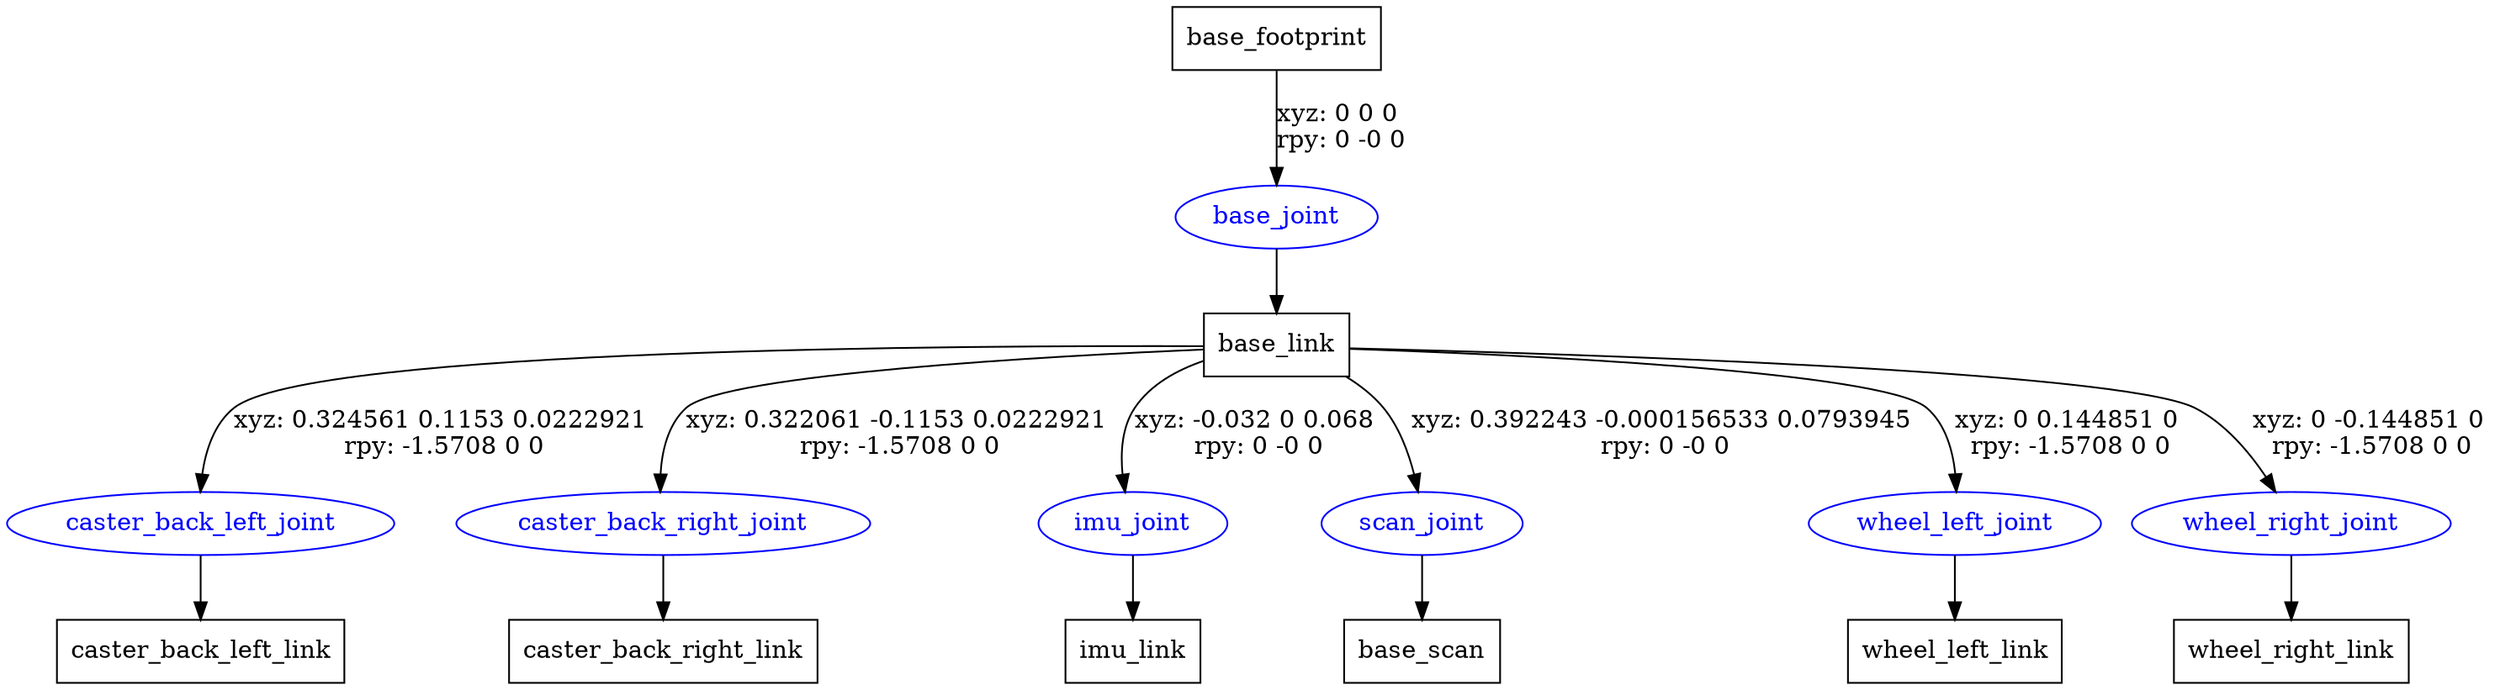 digraph G {
node [shape=box];
"base_footprint" [label="base_footprint"];
"base_link" [label="base_link"];
"caster_back_left_link" [label="caster_back_left_link"];
"caster_back_right_link" [label="caster_back_right_link"];
"imu_link" [label="imu_link"];
"base_scan" [label="base_scan"];
"wheel_left_link" [label="wheel_left_link"];
"wheel_right_link" [label="wheel_right_link"];
node [shape=ellipse, color=blue, fontcolor=blue];
"base_footprint" -> "base_joint" [label="xyz: 0 0 0 \nrpy: 0 -0 0"]
"base_joint" -> "base_link"
"base_link" -> "caster_back_left_joint" [label="xyz: 0.324561 0.1153 0.0222921 \nrpy: -1.5708 0 0"]
"caster_back_left_joint" -> "caster_back_left_link"
"base_link" -> "caster_back_right_joint" [label="xyz: 0.322061 -0.1153 0.0222921 \nrpy: -1.5708 0 0"]
"caster_back_right_joint" -> "caster_back_right_link"
"base_link" -> "imu_joint" [label="xyz: -0.032 0 0.068 \nrpy: 0 -0 0"]
"imu_joint" -> "imu_link"
"base_link" -> "scan_joint" [label="xyz: 0.392243 -0.000156533 0.0793945 \nrpy: 0 -0 0"]
"scan_joint" -> "base_scan"
"base_link" -> "wheel_left_joint" [label="xyz: 0 0.144851 0 \nrpy: -1.5708 0 0"]
"wheel_left_joint" -> "wheel_left_link"
"base_link" -> "wheel_right_joint" [label="xyz: 0 -0.144851 0 \nrpy: -1.5708 0 0"]
"wheel_right_joint" -> "wheel_right_link"
}
